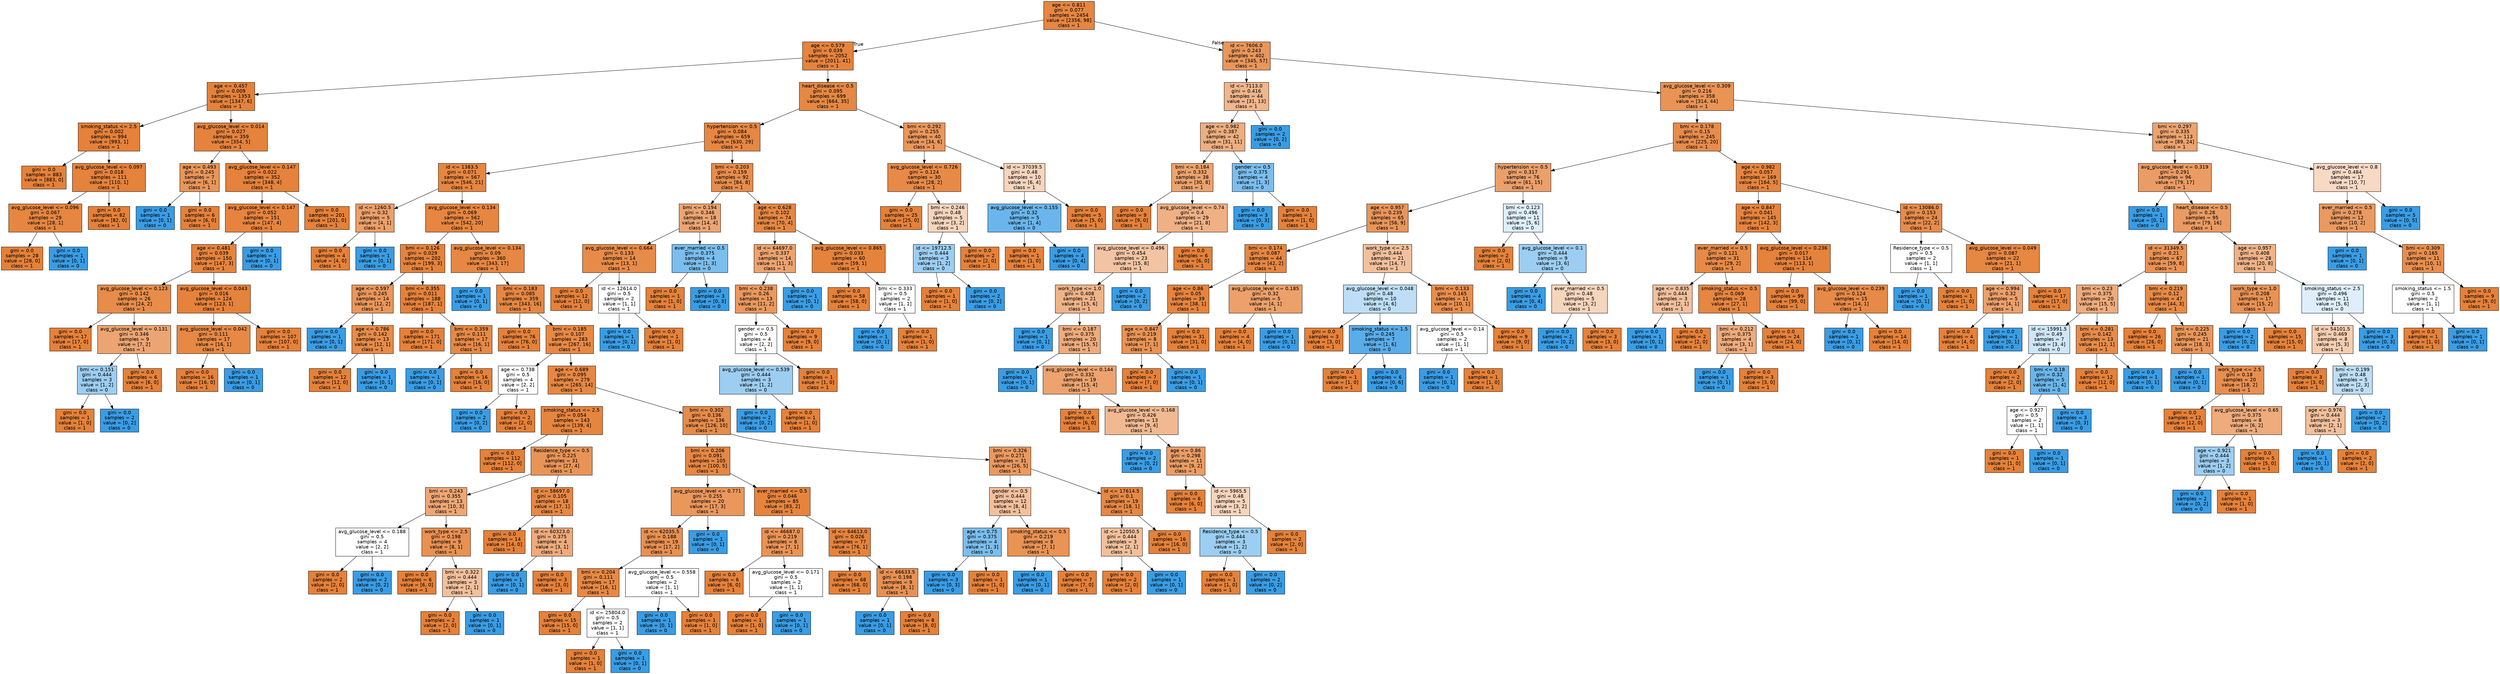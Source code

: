 digraph Tree {
node [shape=box, style="filled", color="black", fontname="helvetica"] ;
edge [fontname="helvetica"] ;
0 [label="age <= 0.811\ngini = 0.077\nsamples = 2454\nvalue = [2356, 98]\nclass = 1", fillcolor="#e68641"] ;
1 [label="age <= 0.579\ngini = 0.039\nsamples = 2052\nvalue = [2011, 41]\nclass = 1", fillcolor="#e6843d"] ;
0 -> 1 [labeldistance=2.5, labelangle=45, headlabel="True"] ;
2 [label="age <= 0.457\ngini = 0.009\nsamples = 1353\nvalue = [1347, 6]\nclass = 1", fillcolor="#e5823a"] ;
1 -> 2 ;
3 [label="smoking_status <= 2.5\ngini = 0.002\nsamples = 994\nvalue = [993, 1]\nclass = 1", fillcolor="#e58139"] ;
2 -> 3 ;
4 [label="gini = 0.0\nsamples = 883\nvalue = [883, 0]\nclass = 1", fillcolor="#e58139"] ;
3 -> 4 ;
5 [label="avg_glucose_level <= 0.097\ngini = 0.018\nsamples = 111\nvalue = [110, 1]\nclass = 1", fillcolor="#e5823b"] ;
3 -> 5 ;
6 [label="avg_glucose_level <= 0.096\ngini = 0.067\nsamples = 29\nvalue = [28, 1]\nclass = 1", fillcolor="#e68640"] ;
5 -> 6 ;
7 [label="gini = 0.0\nsamples = 28\nvalue = [28, 0]\nclass = 1", fillcolor="#e58139"] ;
6 -> 7 ;
8 [label="gini = 0.0\nsamples = 1\nvalue = [0, 1]\nclass = 0", fillcolor="#399de5"] ;
6 -> 8 ;
9 [label="gini = 0.0\nsamples = 82\nvalue = [82, 0]\nclass = 1", fillcolor="#e58139"] ;
5 -> 9 ;
10 [label="avg_glucose_level <= 0.014\ngini = 0.027\nsamples = 359\nvalue = [354, 5]\nclass = 1", fillcolor="#e5833c"] ;
2 -> 10 ;
11 [label="age <= 0.493\ngini = 0.245\nsamples = 7\nvalue = [6, 1]\nclass = 1", fillcolor="#e9965a"] ;
10 -> 11 ;
12 [label="gini = 0.0\nsamples = 1\nvalue = [0, 1]\nclass = 0", fillcolor="#399de5"] ;
11 -> 12 ;
13 [label="gini = 0.0\nsamples = 6\nvalue = [6, 0]\nclass = 1", fillcolor="#e58139"] ;
11 -> 13 ;
14 [label="avg_glucose_level <= 0.147\ngini = 0.022\nsamples = 352\nvalue = [348, 4]\nclass = 1", fillcolor="#e5823b"] ;
10 -> 14 ;
15 [label="avg_glucose_level <= 0.147\ngini = 0.052\nsamples = 151\nvalue = [147, 4]\nclass = 1", fillcolor="#e6843e"] ;
14 -> 15 ;
16 [label="age <= 0.481\ngini = 0.039\nsamples = 150\nvalue = [147, 3]\nclass = 1", fillcolor="#e6843d"] ;
15 -> 16 ;
17 [label="avg_glucose_level <= 0.123\ngini = 0.142\nsamples = 26\nvalue = [24, 2]\nclass = 1", fillcolor="#e78c49"] ;
16 -> 17 ;
18 [label="gini = 0.0\nsamples = 17\nvalue = [17, 0]\nclass = 1", fillcolor="#e58139"] ;
17 -> 18 ;
19 [label="avg_glucose_level <= 0.131\ngini = 0.346\nsamples = 9\nvalue = [7, 2]\nclass = 1", fillcolor="#eca572"] ;
17 -> 19 ;
20 [label="bmi <= 0.151\ngini = 0.444\nsamples = 3\nvalue = [1, 2]\nclass = 0", fillcolor="#9ccef2"] ;
19 -> 20 ;
21 [label="gini = 0.0\nsamples = 1\nvalue = [1, 0]\nclass = 1", fillcolor="#e58139"] ;
20 -> 21 ;
22 [label="gini = 0.0\nsamples = 2\nvalue = [0, 2]\nclass = 0", fillcolor="#399de5"] ;
20 -> 22 ;
23 [label="gini = 0.0\nsamples = 6\nvalue = [6, 0]\nclass = 1", fillcolor="#e58139"] ;
19 -> 23 ;
24 [label="avg_glucose_level <= 0.043\ngini = 0.016\nsamples = 124\nvalue = [123, 1]\nclass = 1", fillcolor="#e5823b"] ;
16 -> 24 ;
25 [label="avg_glucose_level <= 0.042\ngini = 0.111\nsamples = 17\nvalue = [16, 1]\nclass = 1", fillcolor="#e78945"] ;
24 -> 25 ;
26 [label="gini = 0.0\nsamples = 16\nvalue = [16, 0]\nclass = 1", fillcolor="#e58139"] ;
25 -> 26 ;
27 [label="gini = 0.0\nsamples = 1\nvalue = [0, 1]\nclass = 0", fillcolor="#399de5"] ;
25 -> 27 ;
28 [label="gini = 0.0\nsamples = 107\nvalue = [107, 0]\nclass = 1", fillcolor="#e58139"] ;
24 -> 28 ;
29 [label="gini = 0.0\nsamples = 1\nvalue = [0, 1]\nclass = 0", fillcolor="#399de5"] ;
15 -> 29 ;
30 [label="gini = 0.0\nsamples = 201\nvalue = [201, 0]\nclass = 1", fillcolor="#e58139"] ;
14 -> 30 ;
31 [label="heart_disease <= 0.5\ngini = 0.095\nsamples = 699\nvalue = [664, 35]\nclass = 1", fillcolor="#e68843"] ;
1 -> 31 ;
32 [label="hypertension <= 0.5\ngini = 0.084\nsamples = 659\nvalue = [630, 29]\nclass = 1", fillcolor="#e68742"] ;
31 -> 32 ;
33 [label="id <= 1383.5\ngini = 0.071\nsamples = 567\nvalue = [546, 21]\nclass = 1", fillcolor="#e68641"] ;
32 -> 33 ;
34 [label="id <= 1260.5\ngini = 0.32\nsamples = 5\nvalue = [4, 1]\nclass = 1", fillcolor="#eca06a"] ;
33 -> 34 ;
35 [label="gini = 0.0\nsamples = 4\nvalue = [4, 0]\nclass = 1", fillcolor="#e58139"] ;
34 -> 35 ;
36 [label="gini = 0.0\nsamples = 1\nvalue = [0, 1]\nclass = 0", fillcolor="#399de5"] ;
34 -> 36 ;
37 [label="avg_glucose_level <= 0.134\ngini = 0.069\nsamples = 562\nvalue = [542, 20]\nclass = 1", fillcolor="#e68640"] ;
33 -> 37 ;
38 [label="bmi <= 0.126\ngini = 0.029\nsamples = 202\nvalue = [199, 3]\nclass = 1", fillcolor="#e5833c"] ;
37 -> 38 ;
39 [label="age <= 0.597\ngini = 0.245\nsamples = 14\nvalue = [12, 2]\nclass = 1", fillcolor="#e9965a"] ;
38 -> 39 ;
40 [label="gini = 0.0\nsamples = 1\nvalue = [0, 1]\nclass = 0", fillcolor="#399de5"] ;
39 -> 40 ;
41 [label="age <= 0.786\ngini = 0.142\nsamples = 13\nvalue = [12, 1]\nclass = 1", fillcolor="#e78c49"] ;
39 -> 41 ;
42 [label="gini = 0.0\nsamples = 12\nvalue = [12, 0]\nclass = 1", fillcolor="#e58139"] ;
41 -> 42 ;
43 [label="gini = 0.0\nsamples = 1\nvalue = [0, 1]\nclass = 0", fillcolor="#399de5"] ;
41 -> 43 ;
44 [label="bmi <= 0.355\ngini = 0.011\nsamples = 188\nvalue = [187, 1]\nclass = 1", fillcolor="#e5823a"] ;
38 -> 44 ;
45 [label="gini = 0.0\nsamples = 171\nvalue = [171, 0]\nclass = 1", fillcolor="#e58139"] ;
44 -> 45 ;
46 [label="bmi <= 0.359\ngini = 0.111\nsamples = 17\nvalue = [16, 1]\nclass = 1", fillcolor="#e78945"] ;
44 -> 46 ;
47 [label="gini = 0.0\nsamples = 1\nvalue = [0, 1]\nclass = 0", fillcolor="#399de5"] ;
46 -> 47 ;
48 [label="gini = 0.0\nsamples = 16\nvalue = [16, 0]\nclass = 1", fillcolor="#e58139"] ;
46 -> 48 ;
49 [label="avg_glucose_level <= 0.134\ngini = 0.09\nsamples = 360\nvalue = [343, 17]\nclass = 1", fillcolor="#e68743"] ;
37 -> 49 ;
50 [label="gini = 0.0\nsamples = 1\nvalue = [0, 1]\nclass = 0", fillcolor="#399de5"] ;
49 -> 50 ;
51 [label="bmi <= 0.183\ngini = 0.085\nsamples = 359\nvalue = [343, 16]\nclass = 1", fillcolor="#e68742"] ;
49 -> 51 ;
52 [label="gini = 0.0\nsamples = 76\nvalue = [76, 0]\nclass = 1", fillcolor="#e58139"] ;
51 -> 52 ;
53 [label="bmi <= 0.185\ngini = 0.107\nsamples = 283\nvalue = [267, 16]\nclass = 1", fillcolor="#e78945"] ;
51 -> 53 ;
54 [label="age <= 0.738\ngini = 0.5\nsamples = 4\nvalue = [2, 2]\nclass = 1", fillcolor="#ffffff"] ;
53 -> 54 ;
55 [label="gini = 0.0\nsamples = 2\nvalue = [0, 2]\nclass = 0", fillcolor="#399de5"] ;
54 -> 55 ;
56 [label="gini = 0.0\nsamples = 2\nvalue = [2, 0]\nclass = 1", fillcolor="#e58139"] ;
54 -> 56 ;
57 [label="age <= 0.689\ngini = 0.095\nsamples = 279\nvalue = [265, 14]\nclass = 1", fillcolor="#e68843"] ;
53 -> 57 ;
58 [label="smoking_status <= 2.5\ngini = 0.054\nsamples = 143\nvalue = [139, 4]\nclass = 1", fillcolor="#e6853f"] ;
57 -> 58 ;
59 [label="gini = 0.0\nsamples = 112\nvalue = [112, 0]\nclass = 1", fillcolor="#e58139"] ;
58 -> 59 ;
60 [label="Residence_type <= 0.5\ngini = 0.225\nsamples = 31\nvalue = [27, 4]\nclass = 1", fillcolor="#e99456"] ;
58 -> 60 ;
61 [label="bmi <= 0.243\ngini = 0.355\nsamples = 13\nvalue = [10, 3]\nclass = 1", fillcolor="#eda774"] ;
60 -> 61 ;
62 [label="avg_glucose_level <= 0.188\ngini = 0.5\nsamples = 4\nvalue = [2, 2]\nclass = 1", fillcolor="#ffffff"] ;
61 -> 62 ;
63 [label="gini = 0.0\nsamples = 2\nvalue = [2, 0]\nclass = 1", fillcolor="#e58139"] ;
62 -> 63 ;
64 [label="gini = 0.0\nsamples = 2\nvalue = [0, 2]\nclass = 0", fillcolor="#399de5"] ;
62 -> 64 ;
65 [label="work_type <= 2.5\ngini = 0.198\nsamples = 9\nvalue = [8, 1]\nclass = 1", fillcolor="#e89152"] ;
61 -> 65 ;
66 [label="gini = 0.0\nsamples = 6\nvalue = [6, 0]\nclass = 1", fillcolor="#e58139"] ;
65 -> 66 ;
67 [label="bmi <= 0.322\ngini = 0.444\nsamples = 3\nvalue = [2, 1]\nclass = 1", fillcolor="#f2c09c"] ;
65 -> 67 ;
68 [label="gini = 0.0\nsamples = 2\nvalue = [2, 0]\nclass = 1", fillcolor="#e58139"] ;
67 -> 68 ;
69 [label="gini = 0.0\nsamples = 1\nvalue = [0, 1]\nclass = 0", fillcolor="#399de5"] ;
67 -> 69 ;
70 [label="id <= 58697.0\ngini = 0.105\nsamples = 18\nvalue = [17, 1]\nclass = 1", fillcolor="#e78845"] ;
60 -> 70 ;
71 [label="gini = 0.0\nsamples = 14\nvalue = [14, 0]\nclass = 1", fillcolor="#e58139"] ;
70 -> 71 ;
72 [label="id <= 60323.0\ngini = 0.375\nsamples = 4\nvalue = [3, 1]\nclass = 1", fillcolor="#eeab7b"] ;
70 -> 72 ;
73 [label="gini = 0.0\nsamples = 1\nvalue = [0, 1]\nclass = 0", fillcolor="#399de5"] ;
72 -> 73 ;
74 [label="gini = 0.0\nsamples = 3\nvalue = [3, 0]\nclass = 1", fillcolor="#e58139"] ;
72 -> 74 ;
75 [label="bmi <= 0.302\ngini = 0.136\nsamples = 136\nvalue = [126, 10]\nclass = 1", fillcolor="#e78b49"] ;
57 -> 75 ;
76 [label="bmi <= 0.206\ngini = 0.091\nsamples = 105\nvalue = [100, 5]\nclass = 1", fillcolor="#e68743"] ;
75 -> 76 ;
77 [label="avg_glucose_level <= 0.771\ngini = 0.255\nsamples = 20\nvalue = [17, 3]\nclass = 1", fillcolor="#ea975c"] ;
76 -> 77 ;
78 [label="id <= 62035.5\ngini = 0.188\nsamples = 19\nvalue = [17, 2]\nclass = 1", fillcolor="#e89050"] ;
77 -> 78 ;
79 [label="bmi <= 0.204\ngini = 0.111\nsamples = 17\nvalue = [16, 1]\nclass = 1", fillcolor="#e78945"] ;
78 -> 79 ;
80 [label="gini = 0.0\nsamples = 15\nvalue = [15, 0]\nclass = 1", fillcolor="#e58139"] ;
79 -> 80 ;
81 [label="id <= 25804.0\ngini = 0.5\nsamples = 2\nvalue = [1, 1]\nclass = 1", fillcolor="#ffffff"] ;
79 -> 81 ;
82 [label="gini = 0.0\nsamples = 1\nvalue = [1, 0]\nclass = 1", fillcolor="#e58139"] ;
81 -> 82 ;
83 [label="gini = 0.0\nsamples = 1\nvalue = [0, 1]\nclass = 0", fillcolor="#399de5"] ;
81 -> 83 ;
84 [label="avg_glucose_level <= 0.558\ngini = 0.5\nsamples = 2\nvalue = [1, 1]\nclass = 1", fillcolor="#ffffff"] ;
78 -> 84 ;
85 [label="gini = 0.0\nsamples = 1\nvalue = [0, 1]\nclass = 0", fillcolor="#399de5"] ;
84 -> 85 ;
86 [label="gini = 0.0\nsamples = 1\nvalue = [1, 0]\nclass = 1", fillcolor="#e58139"] ;
84 -> 86 ;
87 [label="gini = 0.0\nsamples = 1\nvalue = [0, 1]\nclass = 0", fillcolor="#399de5"] ;
77 -> 87 ;
88 [label="ever_married <= 0.5\ngini = 0.046\nsamples = 85\nvalue = [83, 2]\nclass = 1", fillcolor="#e6843e"] ;
76 -> 88 ;
89 [label="id <= 46687.0\ngini = 0.219\nsamples = 8\nvalue = [7, 1]\nclass = 1", fillcolor="#e99355"] ;
88 -> 89 ;
90 [label="gini = 0.0\nsamples = 6\nvalue = [6, 0]\nclass = 1", fillcolor="#e58139"] ;
89 -> 90 ;
91 [label="avg_glucose_level <= 0.171\ngini = 0.5\nsamples = 2\nvalue = [1, 1]\nclass = 1", fillcolor="#ffffff"] ;
89 -> 91 ;
92 [label="gini = 0.0\nsamples = 1\nvalue = [1, 0]\nclass = 1", fillcolor="#e58139"] ;
91 -> 92 ;
93 [label="gini = 0.0\nsamples = 1\nvalue = [0, 1]\nclass = 0", fillcolor="#399de5"] ;
91 -> 93 ;
94 [label="id <= 64613.0\ngini = 0.026\nsamples = 77\nvalue = [76, 1]\nclass = 1", fillcolor="#e5833c"] ;
88 -> 94 ;
95 [label="gini = 0.0\nsamples = 68\nvalue = [68, 0]\nclass = 1", fillcolor="#e58139"] ;
94 -> 95 ;
96 [label="id <= 66633.5\ngini = 0.198\nsamples = 9\nvalue = [8, 1]\nclass = 1", fillcolor="#e89152"] ;
94 -> 96 ;
97 [label="gini = 0.0\nsamples = 1\nvalue = [0, 1]\nclass = 0", fillcolor="#399de5"] ;
96 -> 97 ;
98 [label="gini = 0.0\nsamples = 8\nvalue = [8, 0]\nclass = 1", fillcolor="#e58139"] ;
96 -> 98 ;
99 [label="bmi <= 0.326\ngini = 0.271\nsamples = 31\nvalue = [26, 5]\nclass = 1", fillcolor="#ea995f"] ;
75 -> 99 ;
100 [label="gender <= 0.5\ngini = 0.444\nsamples = 12\nvalue = [8, 4]\nclass = 1", fillcolor="#f2c09c"] ;
99 -> 100 ;
101 [label="age <= 0.75\ngini = 0.375\nsamples = 4\nvalue = [1, 3]\nclass = 0", fillcolor="#7bbeee"] ;
100 -> 101 ;
102 [label="gini = 0.0\nsamples = 3\nvalue = [0, 3]\nclass = 0", fillcolor="#399de5"] ;
101 -> 102 ;
103 [label="gini = 0.0\nsamples = 1\nvalue = [1, 0]\nclass = 1", fillcolor="#e58139"] ;
101 -> 103 ;
104 [label="smoking_status <= 0.5\ngini = 0.219\nsamples = 8\nvalue = [7, 1]\nclass = 1", fillcolor="#e99355"] ;
100 -> 104 ;
105 [label="gini = 0.0\nsamples = 1\nvalue = [0, 1]\nclass = 0", fillcolor="#399de5"] ;
104 -> 105 ;
106 [label="gini = 0.0\nsamples = 7\nvalue = [7, 0]\nclass = 1", fillcolor="#e58139"] ;
104 -> 106 ;
107 [label="id <= 17614.5\ngini = 0.1\nsamples = 19\nvalue = [18, 1]\nclass = 1", fillcolor="#e68844"] ;
99 -> 107 ;
108 [label="id <= 12050.5\ngini = 0.444\nsamples = 3\nvalue = [2, 1]\nclass = 1", fillcolor="#f2c09c"] ;
107 -> 108 ;
109 [label="gini = 0.0\nsamples = 2\nvalue = [2, 0]\nclass = 1", fillcolor="#e58139"] ;
108 -> 109 ;
110 [label="gini = 0.0\nsamples = 1\nvalue = [0, 1]\nclass = 0", fillcolor="#399de5"] ;
108 -> 110 ;
111 [label="gini = 0.0\nsamples = 16\nvalue = [16, 0]\nclass = 1", fillcolor="#e58139"] ;
107 -> 111 ;
112 [label="bmi <= 0.203\ngini = 0.159\nsamples = 92\nvalue = [84, 8]\nclass = 1", fillcolor="#e78d4c"] ;
32 -> 112 ;
113 [label="bmi <= 0.194\ngini = 0.346\nsamples = 18\nvalue = [14, 4]\nclass = 1", fillcolor="#eca572"] ;
112 -> 113 ;
114 [label="avg_glucose_level <= 0.664\ngini = 0.133\nsamples = 14\nvalue = [13, 1]\nclass = 1", fillcolor="#e78b48"] ;
113 -> 114 ;
115 [label="gini = 0.0\nsamples = 12\nvalue = [12, 0]\nclass = 1", fillcolor="#e58139"] ;
114 -> 115 ;
116 [label="id <= 12614.0\ngini = 0.5\nsamples = 2\nvalue = [1, 1]\nclass = 1", fillcolor="#ffffff"] ;
114 -> 116 ;
117 [label="gini = 0.0\nsamples = 1\nvalue = [0, 1]\nclass = 0", fillcolor="#399de5"] ;
116 -> 117 ;
118 [label="gini = 0.0\nsamples = 1\nvalue = [1, 0]\nclass = 1", fillcolor="#e58139"] ;
116 -> 118 ;
119 [label="ever_married <= 0.5\ngini = 0.375\nsamples = 4\nvalue = [1, 3]\nclass = 0", fillcolor="#7bbeee"] ;
113 -> 119 ;
120 [label="gini = 0.0\nsamples = 1\nvalue = [1, 0]\nclass = 1", fillcolor="#e58139"] ;
119 -> 120 ;
121 [label="gini = 0.0\nsamples = 3\nvalue = [0, 3]\nclass = 0", fillcolor="#399de5"] ;
119 -> 121 ;
122 [label="age <= 0.628\ngini = 0.102\nsamples = 74\nvalue = [70, 4]\nclass = 1", fillcolor="#e68844"] ;
112 -> 122 ;
123 [label="id <= 64697.0\ngini = 0.337\nsamples = 14\nvalue = [11, 3]\nclass = 1", fillcolor="#eca36f"] ;
122 -> 123 ;
124 [label="bmi <= 0.238\ngini = 0.26\nsamples = 13\nvalue = [11, 2]\nclass = 1", fillcolor="#ea985d"] ;
123 -> 124 ;
125 [label="gender <= 0.5\ngini = 0.5\nsamples = 4\nvalue = [2, 2]\nclass = 1", fillcolor="#ffffff"] ;
124 -> 125 ;
126 [label="avg_glucose_level <= 0.539\ngini = 0.444\nsamples = 3\nvalue = [1, 2]\nclass = 0", fillcolor="#9ccef2"] ;
125 -> 126 ;
127 [label="gini = 0.0\nsamples = 2\nvalue = [0, 2]\nclass = 0", fillcolor="#399de5"] ;
126 -> 127 ;
128 [label="gini = 0.0\nsamples = 1\nvalue = [1, 0]\nclass = 1", fillcolor="#e58139"] ;
126 -> 128 ;
129 [label="gini = 0.0\nsamples = 1\nvalue = [1, 0]\nclass = 1", fillcolor="#e58139"] ;
125 -> 129 ;
130 [label="gini = 0.0\nsamples = 9\nvalue = [9, 0]\nclass = 1", fillcolor="#e58139"] ;
124 -> 130 ;
131 [label="gini = 0.0\nsamples = 1\nvalue = [0, 1]\nclass = 0", fillcolor="#399de5"] ;
123 -> 131 ;
132 [label="avg_glucose_level <= 0.865\ngini = 0.033\nsamples = 60\nvalue = [59, 1]\nclass = 1", fillcolor="#e5833c"] ;
122 -> 132 ;
133 [label="gini = 0.0\nsamples = 58\nvalue = [58, 0]\nclass = 1", fillcolor="#e58139"] ;
132 -> 133 ;
134 [label="bmi <= 0.333\ngini = 0.5\nsamples = 2\nvalue = [1, 1]\nclass = 1", fillcolor="#ffffff"] ;
132 -> 134 ;
135 [label="gini = 0.0\nsamples = 1\nvalue = [0, 1]\nclass = 0", fillcolor="#399de5"] ;
134 -> 135 ;
136 [label="gini = 0.0\nsamples = 1\nvalue = [1, 0]\nclass = 1", fillcolor="#e58139"] ;
134 -> 136 ;
137 [label="bmi <= 0.292\ngini = 0.255\nsamples = 40\nvalue = [34, 6]\nclass = 1", fillcolor="#ea975c"] ;
31 -> 137 ;
138 [label="avg_glucose_level <= 0.726\ngini = 0.124\nsamples = 30\nvalue = [28, 2]\nclass = 1", fillcolor="#e78a47"] ;
137 -> 138 ;
139 [label="gini = 0.0\nsamples = 25\nvalue = [25, 0]\nclass = 1", fillcolor="#e58139"] ;
138 -> 139 ;
140 [label="bmi <= 0.246\ngini = 0.48\nsamples = 5\nvalue = [3, 2]\nclass = 1", fillcolor="#f6d5bd"] ;
138 -> 140 ;
141 [label="id <= 19712.5\ngini = 0.444\nsamples = 3\nvalue = [1, 2]\nclass = 0", fillcolor="#9ccef2"] ;
140 -> 141 ;
142 [label="gini = 0.0\nsamples = 1\nvalue = [1, 0]\nclass = 1", fillcolor="#e58139"] ;
141 -> 142 ;
143 [label="gini = 0.0\nsamples = 2\nvalue = [0, 2]\nclass = 0", fillcolor="#399de5"] ;
141 -> 143 ;
144 [label="gini = 0.0\nsamples = 2\nvalue = [2, 0]\nclass = 1", fillcolor="#e58139"] ;
140 -> 144 ;
145 [label="id <= 37039.5\ngini = 0.48\nsamples = 10\nvalue = [6, 4]\nclass = 1", fillcolor="#f6d5bd"] ;
137 -> 145 ;
146 [label="avg_glucose_level <= 0.155\ngini = 0.32\nsamples = 5\nvalue = [1, 4]\nclass = 0", fillcolor="#6ab6ec"] ;
145 -> 146 ;
147 [label="gini = 0.0\nsamples = 1\nvalue = [1, 0]\nclass = 1", fillcolor="#e58139"] ;
146 -> 147 ;
148 [label="gini = 0.0\nsamples = 4\nvalue = [0, 4]\nclass = 0", fillcolor="#399de5"] ;
146 -> 148 ;
149 [label="gini = 0.0\nsamples = 5\nvalue = [5, 0]\nclass = 1", fillcolor="#e58139"] ;
145 -> 149 ;
150 [label="id <= 7606.0\ngini = 0.243\nsamples = 402\nvalue = [345, 57]\nclass = 1", fillcolor="#e9965a"] ;
0 -> 150 [labeldistance=2.5, labelangle=-45, headlabel="False"] ;
151 [label="id <= 7113.0\ngini = 0.416\nsamples = 44\nvalue = [31, 13]\nclass = 1", fillcolor="#f0b68c"] ;
150 -> 151 ;
152 [label="age <= 0.982\ngini = 0.387\nsamples = 42\nvalue = [31, 11]\nclass = 1", fillcolor="#eeae7f"] ;
151 -> 152 ;
153 [label="bmi <= 0.184\ngini = 0.332\nsamples = 38\nvalue = [30, 8]\nclass = 1", fillcolor="#eca36e"] ;
152 -> 153 ;
154 [label="gini = 0.0\nsamples = 9\nvalue = [9, 0]\nclass = 1", fillcolor="#e58139"] ;
153 -> 154 ;
155 [label="avg_glucose_level <= 0.74\ngini = 0.4\nsamples = 29\nvalue = [21, 8]\nclass = 1", fillcolor="#efb184"] ;
153 -> 155 ;
156 [label="avg_glucose_level <= 0.496\ngini = 0.454\nsamples = 23\nvalue = [15, 8]\nclass = 1", fillcolor="#f3c4a3"] ;
155 -> 156 ;
157 [label="work_type <= 1.0\ngini = 0.408\nsamples = 21\nvalue = [15, 6]\nclass = 1", fillcolor="#efb388"] ;
156 -> 157 ;
158 [label="gini = 0.0\nsamples = 1\nvalue = [0, 1]\nclass = 0", fillcolor="#399de5"] ;
157 -> 158 ;
159 [label="bmi <= 0.187\ngini = 0.375\nsamples = 20\nvalue = [15, 5]\nclass = 1", fillcolor="#eeab7b"] ;
157 -> 159 ;
160 [label="gini = 0.0\nsamples = 1\nvalue = [0, 1]\nclass = 0", fillcolor="#399de5"] ;
159 -> 160 ;
161 [label="avg_glucose_level <= 0.144\ngini = 0.332\nsamples = 19\nvalue = [15, 4]\nclass = 1", fillcolor="#eca36e"] ;
159 -> 161 ;
162 [label="gini = 0.0\nsamples = 6\nvalue = [6, 0]\nclass = 1", fillcolor="#e58139"] ;
161 -> 162 ;
163 [label="avg_glucose_level <= 0.168\ngini = 0.426\nsamples = 13\nvalue = [9, 4]\nclass = 1", fillcolor="#f1b991"] ;
161 -> 163 ;
164 [label="gini = 0.0\nsamples = 2\nvalue = [0, 2]\nclass = 0", fillcolor="#399de5"] ;
163 -> 164 ;
165 [label="age <= 0.86\ngini = 0.298\nsamples = 11\nvalue = [9, 2]\nclass = 1", fillcolor="#eb9d65"] ;
163 -> 165 ;
166 [label="gini = 0.0\nsamples = 6\nvalue = [6, 0]\nclass = 1", fillcolor="#e58139"] ;
165 -> 166 ;
167 [label="id <= 5965.5\ngini = 0.48\nsamples = 5\nvalue = [3, 2]\nclass = 1", fillcolor="#f6d5bd"] ;
165 -> 167 ;
168 [label="Residence_type <= 0.5\ngini = 0.444\nsamples = 3\nvalue = [1, 2]\nclass = 0", fillcolor="#9ccef2"] ;
167 -> 168 ;
169 [label="gini = 0.0\nsamples = 1\nvalue = [1, 0]\nclass = 1", fillcolor="#e58139"] ;
168 -> 169 ;
170 [label="gini = 0.0\nsamples = 2\nvalue = [0, 2]\nclass = 0", fillcolor="#399de5"] ;
168 -> 170 ;
171 [label="gini = 0.0\nsamples = 2\nvalue = [2, 0]\nclass = 1", fillcolor="#e58139"] ;
167 -> 171 ;
172 [label="gini = 0.0\nsamples = 2\nvalue = [0, 2]\nclass = 0", fillcolor="#399de5"] ;
156 -> 172 ;
173 [label="gini = 0.0\nsamples = 6\nvalue = [6, 0]\nclass = 1", fillcolor="#e58139"] ;
155 -> 173 ;
174 [label="gender <= 0.5\ngini = 0.375\nsamples = 4\nvalue = [1, 3]\nclass = 0", fillcolor="#7bbeee"] ;
152 -> 174 ;
175 [label="gini = 0.0\nsamples = 3\nvalue = [0, 3]\nclass = 0", fillcolor="#399de5"] ;
174 -> 175 ;
176 [label="gini = 0.0\nsamples = 1\nvalue = [1, 0]\nclass = 1", fillcolor="#e58139"] ;
174 -> 176 ;
177 [label="gini = 0.0\nsamples = 2\nvalue = [0, 2]\nclass = 0", fillcolor="#399de5"] ;
151 -> 177 ;
178 [label="avg_glucose_level <= 0.309\ngini = 0.216\nsamples = 358\nvalue = [314, 44]\nclass = 1", fillcolor="#e99355"] ;
150 -> 178 ;
179 [label="bmi <= 0.178\ngini = 0.15\nsamples = 245\nvalue = [225, 20]\nclass = 1", fillcolor="#e78c4b"] ;
178 -> 179 ;
180 [label="hypertension <= 0.5\ngini = 0.317\nsamples = 76\nvalue = [61, 15]\nclass = 1", fillcolor="#eba06a"] ;
179 -> 180 ;
181 [label="age <= 0.957\ngini = 0.239\nsamples = 65\nvalue = [56, 9]\nclass = 1", fillcolor="#e99559"] ;
180 -> 181 ;
182 [label="bmi <= 0.174\ngini = 0.087\nsamples = 44\nvalue = [42, 2]\nclass = 1", fillcolor="#e68742"] ;
181 -> 182 ;
183 [label="age <= 0.86\ngini = 0.05\nsamples = 39\nvalue = [38, 1]\nclass = 1", fillcolor="#e6843e"] ;
182 -> 183 ;
184 [label="age <= 0.847\ngini = 0.219\nsamples = 8\nvalue = [7, 1]\nclass = 1", fillcolor="#e99355"] ;
183 -> 184 ;
185 [label="gini = 0.0\nsamples = 7\nvalue = [7, 0]\nclass = 1", fillcolor="#e58139"] ;
184 -> 185 ;
186 [label="gini = 0.0\nsamples = 1\nvalue = [0, 1]\nclass = 0", fillcolor="#399de5"] ;
184 -> 186 ;
187 [label="gini = 0.0\nsamples = 31\nvalue = [31, 0]\nclass = 1", fillcolor="#e58139"] ;
183 -> 187 ;
188 [label="avg_glucose_level <= 0.185\ngini = 0.32\nsamples = 5\nvalue = [4, 1]\nclass = 1", fillcolor="#eca06a"] ;
182 -> 188 ;
189 [label="gini = 0.0\nsamples = 4\nvalue = [4, 0]\nclass = 1", fillcolor="#e58139"] ;
188 -> 189 ;
190 [label="gini = 0.0\nsamples = 1\nvalue = [0, 1]\nclass = 0", fillcolor="#399de5"] ;
188 -> 190 ;
191 [label="work_type <= 2.5\ngini = 0.444\nsamples = 21\nvalue = [14, 7]\nclass = 1", fillcolor="#f2c09c"] ;
181 -> 191 ;
192 [label="avg_glucose_level <= 0.048\ngini = 0.48\nsamples = 10\nvalue = [4, 6]\nclass = 0", fillcolor="#bddef6"] ;
191 -> 192 ;
193 [label="gini = 0.0\nsamples = 3\nvalue = [3, 0]\nclass = 1", fillcolor="#e58139"] ;
192 -> 193 ;
194 [label="smoking_status <= 1.5\ngini = 0.245\nsamples = 7\nvalue = [1, 6]\nclass = 0", fillcolor="#5aade9"] ;
192 -> 194 ;
195 [label="gini = 0.0\nsamples = 1\nvalue = [1, 0]\nclass = 1", fillcolor="#e58139"] ;
194 -> 195 ;
196 [label="gini = 0.0\nsamples = 6\nvalue = [0, 6]\nclass = 0", fillcolor="#399de5"] ;
194 -> 196 ;
197 [label="bmi <= 0.133\ngini = 0.165\nsamples = 11\nvalue = [10, 1]\nclass = 1", fillcolor="#e88e4d"] ;
191 -> 197 ;
198 [label="avg_glucose_level <= 0.14\ngini = 0.5\nsamples = 2\nvalue = [1, 1]\nclass = 1", fillcolor="#ffffff"] ;
197 -> 198 ;
199 [label="gini = 0.0\nsamples = 1\nvalue = [0, 1]\nclass = 0", fillcolor="#399de5"] ;
198 -> 199 ;
200 [label="gini = 0.0\nsamples = 1\nvalue = [1, 0]\nclass = 1", fillcolor="#e58139"] ;
198 -> 200 ;
201 [label="gini = 0.0\nsamples = 9\nvalue = [9, 0]\nclass = 1", fillcolor="#e58139"] ;
197 -> 201 ;
202 [label="bmi <= 0.123\ngini = 0.496\nsamples = 11\nvalue = [5, 6]\nclass = 0", fillcolor="#deeffb"] ;
180 -> 202 ;
203 [label="gini = 0.0\nsamples = 2\nvalue = [2, 0]\nclass = 1", fillcolor="#e58139"] ;
202 -> 203 ;
204 [label="avg_glucose_level <= 0.1\ngini = 0.444\nsamples = 9\nvalue = [3, 6]\nclass = 0", fillcolor="#9ccef2"] ;
202 -> 204 ;
205 [label="gini = 0.0\nsamples = 4\nvalue = [0, 4]\nclass = 0", fillcolor="#399de5"] ;
204 -> 205 ;
206 [label="ever_married <= 0.5\ngini = 0.48\nsamples = 5\nvalue = [3, 2]\nclass = 1", fillcolor="#f6d5bd"] ;
204 -> 206 ;
207 [label="gini = 0.0\nsamples = 2\nvalue = [0, 2]\nclass = 0", fillcolor="#399de5"] ;
206 -> 207 ;
208 [label="gini = 0.0\nsamples = 3\nvalue = [3, 0]\nclass = 1", fillcolor="#e58139"] ;
206 -> 208 ;
209 [label="age <= 0.982\ngini = 0.057\nsamples = 169\nvalue = [164, 5]\nclass = 1", fillcolor="#e6853f"] ;
179 -> 209 ;
210 [label="age <= 0.847\ngini = 0.041\nsamples = 145\nvalue = [142, 3]\nclass = 1", fillcolor="#e6843d"] ;
209 -> 210 ;
211 [label="ever_married <= 0.5\ngini = 0.121\nsamples = 31\nvalue = [29, 2]\nclass = 1", fillcolor="#e78a47"] ;
210 -> 211 ;
212 [label="age <= 0.835\ngini = 0.444\nsamples = 3\nvalue = [2, 1]\nclass = 1", fillcolor="#f2c09c"] ;
211 -> 212 ;
213 [label="gini = 0.0\nsamples = 1\nvalue = [0, 1]\nclass = 0", fillcolor="#399de5"] ;
212 -> 213 ;
214 [label="gini = 0.0\nsamples = 2\nvalue = [2, 0]\nclass = 1", fillcolor="#e58139"] ;
212 -> 214 ;
215 [label="smoking_status <= 0.5\ngini = 0.069\nsamples = 28\nvalue = [27, 1]\nclass = 1", fillcolor="#e68640"] ;
211 -> 215 ;
216 [label="bmi <= 0.212\ngini = 0.375\nsamples = 4\nvalue = [3, 1]\nclass = 1", fillcolor="#eeab7b"] ;
215 -> 216 ;
217 [label="gini = 0.0\nsamples = 1\nvalue = [0, 1]\nclass = 0", fillcolor="#399de5"] ;
216 -> 217 ;
218 [label="gini = 0.0\nsamples = 3\nvalue = [3, 0]\nclass = 1", fillcolor="#e58139"] ;
216 -> 218 ;
219 [label="gini = 0.0\nsamples = 24\nvalue = [24, 0]\nclass = 1", fillcolor="#e58139"] ;
215 -> 219 ;
220 [label="avg_glucose_level <= 0.236\ngini = 0.017\nsamples = 114\nvalue = [113, 1]\nclass = 1", fillcolor="#e5823b"] ;
210 -> 220 ;
221 [label="gini = 0.0\nsamples = 99\nvalue = [99, 0]\nclass = 1", fillcolor="#e58139"] ;
220 -> 221 ;
222 [label="avg_glucose_level <= 0.239\ngini = 0.124\nsamples = 15\nvalue = [14, 1]\nclass = 1", fillcolor="#e78a47"] ;
220 -> 222 ;
223 [label="gini = 0.0\nsamples = 1\nvalue = [0, 1]\nclass = 0", fillcolor="#399de5"] ;
222 -> 223 ;
224 [label="gini = 0.0\nsamples = 14\nvalue = [14, 0]\nclass = 1", fillcolor="#e58139"] ;
222 -> 224 ;
225 [label="id <= 13086.0\ngini = 0.153\nsamples = 24\nvalue = [22, 2]\nclass = 1", fillcolor="#e78c4b"] ;
209 -> 225 ;
226 [label="Residence_type <= 0.5\ngini = 0.5\nsamples = 2\nvalue = [1, 1]\nclass = 1", fillcolor="#ffffff"] ;
225 -> 226 ;
227 [label="gini = 0.0\nsamples = 1\nvalue = [0, 1]\nclass = 0", fillcolor="#399de5"] ;
226 -> 227 ;
228 [label="gini = 0.0\nsamples = 1\nvalue = [1, 0]\nclass = 1", fillcolor="#e58139"] ;
226 -> 228 ;
229 [label="avg_glucose_level <= 0.049\ngini = 0.087\nsamples = 22\nvalue = [21, 1]\nclass = 1", fillcolor="#e68742"] ;
225 -> 229 ;
230 [label="age <= 0.994\ngini = 0.32\nsamples = 5\nvalue = [4, 1]\nclass = 1", fillcolor="#eca06a"] ;
229 -> 230 ;
231 [label="gini = 0.0\nsamples = 4\nvalue = [4, 0]\nclass = 1", fillcolor="#e58139"] ;
230 -> 231 ;
232 [label="gini = 0.0\nsamples = 1\nvalue = [0, 1]\nclass = 0", fillcolor="#399de5"] ;
230 -> 232 ;
233 [label="gini = 0.0\nsamples = 17\nvalue = [17, 0]\nclass = 1", fillcolor="#e58139"] ;
229 -> 233 ;
234 [label="bmi <= 0.297\ngini = 0.335\nsamples = 113\nvalue = [89, 24]\nclass = 1", fillcolor="#eca36e"] ;
178 -> 234 ;
235 [label="avg_glucose_level <= 0.319\ngini = 0.291\nsamples = 96\nvalue = [79, 17]\nclass = 1", fillcolor="#eb9c64"] ;
234 -> 235 ;
236 [label="gini = 0.0\nsamples = 1\nvalue = [0, 1]\nclass = 0", fillcolor="#399de5"] ;
235 -> 236 ;
237 [label="heart_disease <= 0.5\ngini = 0.28\nsamples = 95\nvalue = [79, 16]\nclass = 1", fillcolor="#ea9b61"] ;
235 -> 237 ;
238 [label="id <= 31349.5\ngini = 0.21\nsamples = 67\nvalue = [59, 8]\nclass = 1", fillcolor="#e99254"] ;
237 -> 238 ;
239 [label="bmi <= 0.23\ngini = 0.375\nsamples = 20\nvalue = [15, 5]\nclass = 1", fillcolor="#eeab7b"] ;
238 -> 239 ;
240 [label="id <= 15991.5\ngini = 0.49\nsamples = 7\nvalue = [3, 4]\nclass = 0", fillcolor="#cee6f8"] ;
239 -> 240 ;
241 [label="gini = 0.0\nsamples = 2\nvalue = [2, 0]\nclass = 1", fillcolor="#e58139"] ;
240 -> 241 ;
242 [label="bmi <= 0.18\ngini = 0.32\nsamples = 5\nvalue = [1, 4]\nclass = 0", fillcolor="#6ab6ec"] ;
240 -> 242 ;
243 [label="age <= 0.927\ngini = 0.5\nsamples = 2\nvalue = [1, 1]\nclass = 1", fillcolor="#ffffff"] ;
242 -> 243 ;
244 [label="gini = 0.0\nsamples = 1\nvalue = [1, 0]\nclass = 1", fillcolor="#e58139"] ;
243 -> 244 ;
245 [label="gini = 0.0\nsamples = 1\nvalue = [0, 1]\nclass = 0", fillcolor="#399de5"] ;
243 -> 245 ;
246 [label="gini = 0.0\nsamples = 3\nvalue = [0, 3]\nclass = 0", fillcolor="#399de5"] ;
242 -> 246 ;
247 [label="bmi <= 0.281\ngini = 0.142\nsamples = 13\nvalue = [12, 1]\nclass = 1", fillcolor="#e78c49"] ;
239 -> 247 ;
248 [label="gini = 0.0\nsamples = 12\nvalue = [12, 0]\nclass = 1", fillcolor="#e58139"] ;
247 -> 248 ;
249 [label="gini = 0.0\nsamples = 1\nvalue = [0, 1]\nclass = 0", fillcolor="#399de5"] ;
247 -> 249 ;
250 [label="bmi <= 0.219\ngini = 0.12\nsamples = 47\nvalue = [44, 3]\nclass = 1", fillcolor="#e78a46"] ;
238 -> 250 ;
251 [label="gini = 0.0\nsamples = 26\nvalue = [26, 0]\nclass = 1", fillcolor="#e58139"] ;
250 -> 251 ;
252 [label="bmi <= 0.225\ngini = 0.245\nsamples = 21\nvalue = [18, 3]\nclass = 1", fillcolor="#e9965a"] ;
250 -> 252 ;
253 [label="gini = 0.0\nsamples = 1\nvalue = [0, 1]\nclass = 0", fillcolor="#399de5"] ;
252 -> 253 ;
254 [label="work_type <= 2.5\ngini = 0.18\nsamples = 20\nvalue = [18, 2]\nclass = 1", fillcolor="#e88f4f"] ;
252 -> 254 ;
255 [label="gini = 0.0\nsamples = 12\nvalue = [12, 0]\nclass = 1", fillcolor="#e58139"] ;
254 -> 255 ;
256 [label="avg_glucose_level <= 0.65\ngini = 0.375\nsamples = 8\nvalue = [6, 2]\nclass = 1", fillcolor="#eeab7b"] ;
254 -> 256 ;
257 [label="age <= 0.921\ngini = 0.444\nsamples = 3\nvalue = [1, 2]\nclass = 0", fillcolor="#9ccef2"] ;
256 -> 257 ;
258 [label="gini = 0.0\nsamples = 2\nvalue = [0, 2]\nclass = 0", fillcolor="#399de5"] ;
257 -> 258 ;
259 [label="gini = 0.0\nsamples = 1\nvalue = [1, 0]\nclass = 1", fillcolor="#e58139"] ;
257 -> 259 ;
260 [label="gini = 0.0\nsamples = 5\nvalue = [5, 0]\nclass = 1", fillcolor="#e58139"] ;
256 -> 260 ;
261 [label="age <= 0.957\ngini = 0.408\nsamples = 28\nvalue = [20, 8]\nclass = 1", fillcolor="#efb388"] ;
237 -> 261 ;
262 [label="work_type <= 1.0\ngini = 0.208\nsamples = 17\nvalue = [15, 2]\nclass = 1", fillcolor="#e89253"] ;
261 -> 262 ;
263 [label="gini = 0.0\nsamples = 2\nvalue = [0, 2]\nclass = 0", fillcolor="#399de5"] ;
262 -> 263 ;
264 [label="gini = 0.0\nsamples = 15\nvalue = [15, 0]\nclass = 1", fillcolor="#e58139"] ;
262 -> 264 ;
265 [label="smoking_status <= 2.5\ngini = 0.496\nsamples = 11\nvalue = [5, 6]\nclass = 0", fillcolor="#deeffb"] ;
261 -> 265 ;
266 [label="id <= 54101.5\ngini = 0.469\nsamples = 8\nvalue = [5, 3]\nclass = 1", fillcolor="#f5cdb0"] ;
265 -> 266 ;
267 [label="gini = 0.0\nsamples = 3\nvalue = [3, 0]\nclass = 1", fillcolor="#e58139"] ;
266 -> 267 ;
268 [label="bmi <= 0.199\ngini = 0.48\nsamples = 5\nvalue = [2, 3]\nclass = 0", fillcolor="#bddef6"] ;
266 -> 268 ;
269 [label="age <= 0.976\ngini = 0.444\nsamples = 3\nvalue = [2, 1]\nclass = 1", fillcolor="#f2c09c"] ;
268 -> 269 ;
270 [label="gini = 0.0\nsamples = 1\nvalue = [0, 1]\nclass = 0", fillcolor="#399de5"] ;
269 -> 270 ;
271 [label="gini = 0.0\nsamples = 2\nvalue = [2, 0]\nclass = 1", fillcolor="#e58139"] ;
269 -> 271 ;
272 [label="gini = 0.0\nsamples = 2\nvalue = [0, 2]\nclass = 0", fillcolor="#399de5"] ;
268 -> 272 ;
273 [label="gini = 0.0\nsamples = 3\nvalue = [0, 3]\nclass = 0", fillcolor="#399de5"] ;
265 -> 273 ;
274 [label="avg_glucose_level <= 0.8\ngini = 0.484\nsamples = 17\nvalue = [10, 7]\nclass = 1", fillcolor="#f7d9c4"] ;
234 -> 274 ;
275 [label="ever_married <= 0.5\ngini = 0.278\nsamples = 12\nvalue = [10, 2]\nclass = 1", fillcolor="#ea9a61"] ;
274 -> 275 ;
276 [label="gini = 0.0\nsamples = 1\nvalue = [0, 1]\nclass = 0", fillcolor="#399de5"] ;
275 -> 276 ;
277 [label="bmi <= 0.309\ngini = 0.165\nsamples = 11\nvalue = [10, 1]\nclass = 1", fillcolor="#e88e4d"] ;
275 -> 277 ;
278 [label="smoking_status <= 1.5\ngini = 0.5\nsamples = 2\nvalue = [1, 1]\nclass = 1", fillcolor="#ffffff"] ;
277 -> 278 ;
279 [label="gini = 0.0\nsamples = 1\nvalue = [1, 0]\nclass = 1", fillcolor="#e58139"] ;
278 -> 279 ;
280 [label="gini = 0.0\nsamples = 1\nvalue = [0, 1]\nclass = 0", fillcolor="#399de5"] ;
278 -> 280 ;
281 [label="gini = 0.0\nsamples = 9\nvalue = [9, 0]\nclass = 1", fillcolor="#e58139"] ;
277 -> 281 ;
282 [label="gini = 0.0\nsamples = 5\nvalue = [0, 5]\nclass = 0", fillcolor="#399de5"] ;
274 -> 282 ;
}
